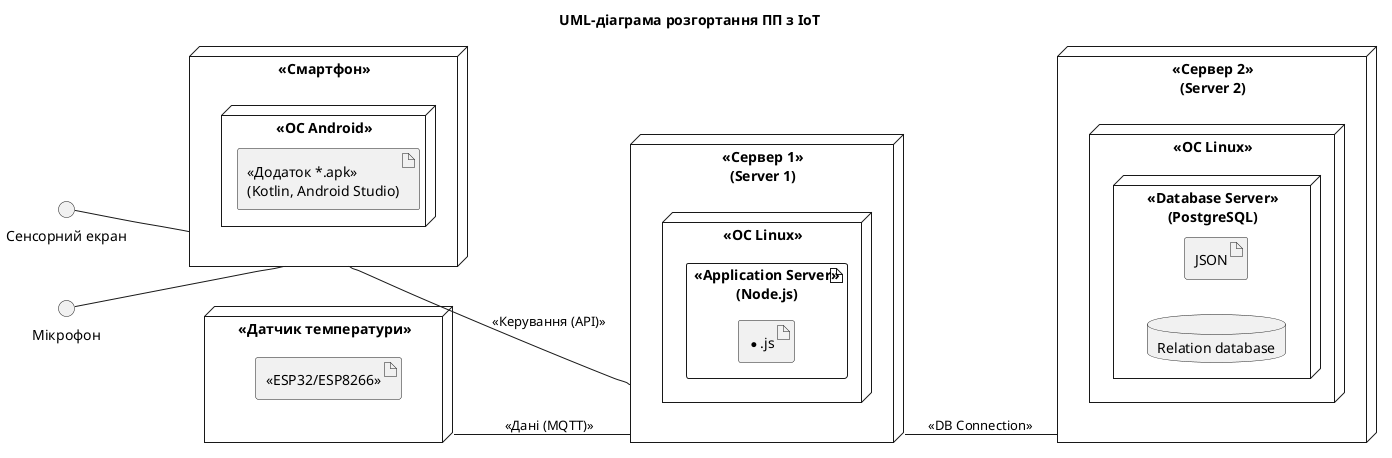 @startuml
title UML-діаграма розгортання ПП з IoT

' --- Глобальні налаштування стилю та напрямку ---
left to right direction
skinparam componentStyle uml1
skinparam rectangle {
  shadowing false
}

' --- Зовнішні пристрої та IoT ---
interface "Сенсорний екран" as Touchscreen
interface "Мікрофон" as Mic
node "<<Датчик температури>>" as IoTSensor {
  artifact "<<ESP32/ESP8266>>"
}
node "<<Смартфон>>" as Phone {
  node "<<OC Android>>" as AndroidOS {
    artifact "<<Додаток *.apk>>\n(Kotlin, Android Studio)" as App
  }
}

node "<<Сервер 1>>\n(Server 1)" as AppServer {
  node "<<OC Linux>>" as ServerOS_BL {
    artifact "<<Application Server>>\n(Node.js)" as Backend {
      artifact "*.js"
    }
  }
}

node "<<Сервер 2>>\n(Server 2)" as DBServer {
  node "<<OC Linux>>" as ServerOS_AL {
    node "<<Database Server>>\n(PostgreSQL)" as DB {
      artifact "JSON" as JSON
      database "Relation database"
    }
  }
}

' --- З'єднання ---
Touchscreen -- Phone
Mic -- Phone

' Зв'язок IoT датчика з сервером
IoTSensor -- AppServer : <<Дані (MQTT)>>

' Зв'язок клієнта з сервером
Phone -- AppServer : <<Керування (API)>>

' Зв'язок сервера з базою даних
AppServer -- DBServer : <<DB Connection>>

@enduml
